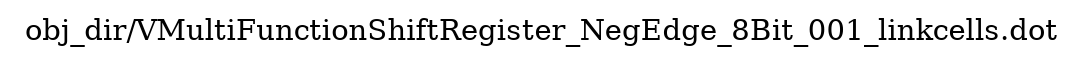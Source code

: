 digraph v3graph {
	graph	[label="obj_dir/VMultiFunctionShiftRegister_NegEdge_8Bit_001_linkcells.dot",
		 labelloc=t, labeljust=l,
		 //size="7.5,10",
		 rankdir=TB];
}
